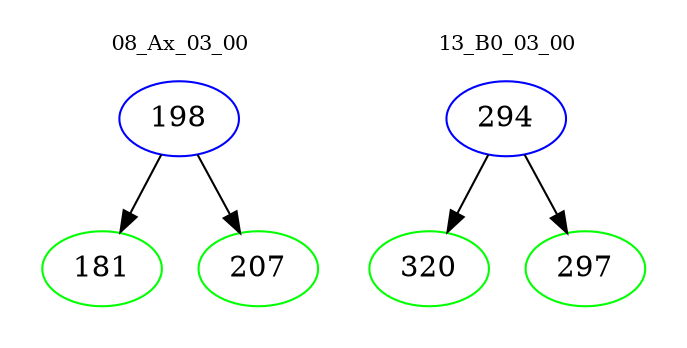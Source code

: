 digraph{
subgraph cluster_0 {
color = white
label = "08_Ax_03_00";
fontsize=10;
T0_198 [label="198", color="blue"]
T0_198 -> T0_181 [color="black"]
T0_181 [label="181", color="green"]
T0_198 -> T0_207 [color="black"]
T0_207 [label="207", color="green"]
}
subgraph cluster_1 {
color = white
label = "13_B0_03_00";
fontsize=10;
T1_294 [label="294", color="blue"]
T1_294 -> T1_320 [color="black"]
T1_320 [label="320", color="green"]
T1_294 -> T1_297 [color="black"]
T1_297 [label="297", color="green"]
}
}

